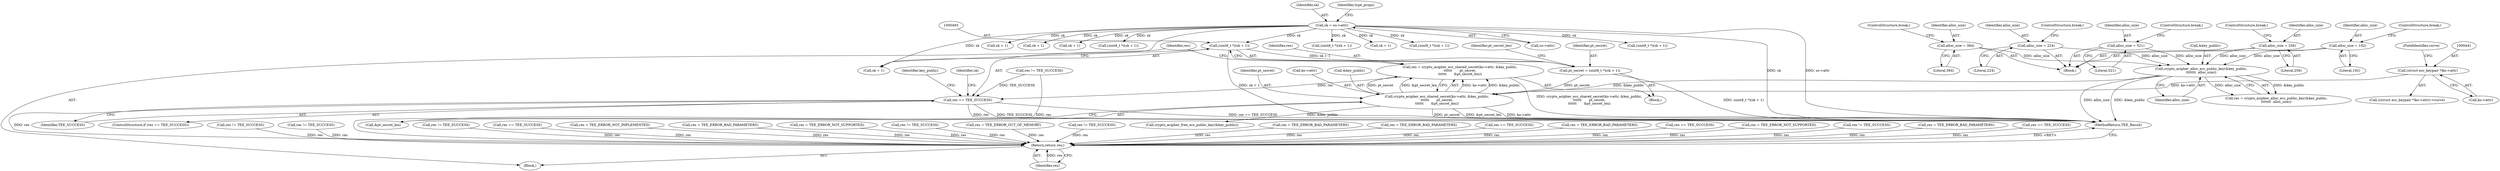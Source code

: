 digraph "0_optee_os_a637243270fc1faae16de059091795c32d86e65e@API" {
"1000502" [label="(Call,res = crypto_acipher_ecc_shared_secret(ko->attr, &key_public,\n\t\t\t\t\t\t       pt_secret,\n\t\t\t\t\t\t       &pt_secret_len))"];
"1000504" [label="(Call,crypto_acipher_ecc_shared_secret(ko->attr, &key_public,\n\t\t\t\t\t\t       pt_secret,\n\t\t\t\t\t\t       &pt_secret_len))"];
"1000440" [label="(Call,(struct ecc_keypair *)ko->attr)"];
"1000426" [label="(Call,crypto_acipher_alloc_ecc_public_key(&key_public,\n\t\t\t\t\t\t\t  alloc_size))"];
"1000395" [label="(Call,alloc_size = 192)"];
"1000410" [label="(Call,alloc_size = 384)"];
"1000400" [label="(Call,alloc_size = 224)"];
"1000415" [label="(Call,alloc_size = 521)"];
"1000405" [label="(Call,alloc_size = 256)"];
"1000490" [label="(Call,pt_secret = (uint8_t *)(sk + 1))"];
"1000492" [label="(Call,(uint8_t *)(sk + 1))"];
"1000211" [label="(Call,sk = so->attr)"];
"1000514" [label="(Call,res == TEE_SUCCESS)"];
"1000847" [label="(Return,return res;)"];
"1000439" [label="(Call,((struct ecc_keypair *)ko->attr)->curve)"];
"1000498" [label="(Identifier,pt_secret_len)"];
"1000412" [label="(Literal,384)"];
"1000417" [label="(Literal,521)"];
"1000427" [label="(Call,&key_public)"];
"1000113" [label="(Block,)"];
"1000212" [label="(Identifier,sk)"];
"1000847" [label="(Return,return res;)"];
"1000416" [label="(Identifier,alloc_size)"];
"1000194" [label="(Call,res != TEE_SUCCESS)"];
"1000402" [label="(Literal,224)"];
"1000514" [label="(Call,res == TEE_SUCCESS)"];
"1000211" [label="(Call,sk = so->attr)"];
"1000508" [label="(Call,&key_public)"];
"1000217" [label="(Identifier,type_props)"];
"1000491" [label="(Identifier,pt_secret)"];
"1000415" [label="(Call,alloc_size = 521)"];
"1000534" [label="(Call,crypto_acipher_free_ecc_public_key(&key_public))"];
"1000687" [label="(Call,res != TEE_SUCCESS)"];
"1000396" [label="(Identifier,alloc_size)"];
"1000408" [label="(ControlStructure,break;)"];
"1000442" [label="(Call,ko->attr)"];
"1000393" [label="(Block,)"];
"1000492" [label="(Call,(uint8_t *)(sk + 1))"];
"1000407" [label="(Literal,256)"];
"1000510" [label="(Identifier,pt_secret)"];
"1000503" [label="(Identifier,res)"];
"1000849" [label="(MethodReturn,TEE_Result)"];
"1000424" [label="(Call,res = crypto_acipher_alloc_ecc_public_key(&key_public,\n\t\t\t\t\t\t\t  alloc_size))"];
"1000712" [label="(Call,(uint8_t *)(sk + 1))"];
"1000588" [label="(Call,res != TEE_SUCCESS)"];
"1000400" [label="(Call,alloc_size = 224)"];
"1000328" [label="(Call,sk + 1)"];
"1000815" [label="(Call,sk + 1)"];
"1000617" [label="(Call,sk + 1)"];
"1000314" [label="(Call,res == TEE_SUCCESS)"];
"1000413" [label="(ControlStructure,break;)"];
"1000429" [label="(Identifier,alloc_size)"];
"1000494" [label="(Call,sk + 1)"];
"1000420" [label="(Call,res = TEE_ERROR_NOT_IMPLEMENTED)"];
"1000698" [label="(Call,res = TEE_ERROR_BAD_PARAMETERS)"];
"1000426" [label="(Call,crypto_acipher_alloc_ecc_public_key(&key_public,\n\t\t\t\t\t\t\t  alloc_size))"];
"1000406" [label="(Identifier,alloc_size)"];
"1000405" [label="(Call,alloc_size = 256)"];
"1000841" [label="(Call,res = TEE_ERROR_NOT_SUPPORTED)"];
"1000398" [label="(ControlStructure,break;)"];
"1000418" [label="(ControlStructure,break;)"];
"1000787" [label="(Call,res != TEE_SUCCESS)"];
"1000344" [label="(Call,res = TEE_ERROR_OUT_OF_MEMORY)"];
"1000207" [label="(Call,res != TEE_SUCCESS)"];
"1000848" [label="(Identifier,res)"];
"1000516" [label="(Identifier,TEE_SUCCESS)"];
"1000359" [label="(Block,)"];
"1000504" [label="(Call,crypto_acipher_ecc_shared_secret(ko->attr, &key_public,\n\t\t\t\t\t\t       pt_secret,\n\t\t\t\t\t\t       &pt_secret_len))"];
"1000502" [label="(Call,res = crypto_acipher_ecc_shared_secret(ko->attr, &key_public,\n\t\t\t\t\t\t       pt_secret,\n\t\t\t\t\t\t       &pt_secret_len))"];
"1000536" [label="(Identifier,key_public)"];
"1000615" [label="(Call,(uint8_t *)(sk + 1))"];
"1000401" [label="(Identifier,alloc_size)"];
"1000505" [label="(Call,ko->attr)"];
"1000520" [label="(Identifier,sk)"];
"1000440" [label="(Call,(struct ecc_keypair *)ko->attr)"];
"1000599" [label="(Call,res = TEE_ERROR_BAD_PARAMETERS)"];
"1000511" [label="(Call,&pt_secret_len)"];
"1000490" [label="(Call,pt_secret = (uint8_t *)(sk + 1))"];
"1000445" [label="(FieldIdentifier,curve)"];
"1000410" [label="(Call,alloc_size = 384)"];
"1000395" [label="(Call,alloc_size = 192)"];
"1000513" [label="(ControlStructure,if (res == TEE_SUCCESS))"];
"1000385" [label="(Call,res = TEE_ERROR_BAD_PARAMETERS)"];
"1000622" [label="(Call,res == TEE_SUCCESS)"];
"1000515" [label="(Identifier,res)"];
"1000255" [label="(Call,res = TEE_ERROR_BAD_PARAMETERS)"];
"1000820" [label="(Call,res == TEE_SUCCESS)"];
"1000213" [label="(Call,so->attr)"];
"1000326" [label="(Call,(uint8_t *)(sk + 1))"];
"1000228" [label="(Call,res = TEE_ERROR_NOT_SUPPORTED)"];
"1000714" [label="(Call,sk + 1)"];
"1000813" [label="(Call,(uint8_t *)(sk + 1))"];
"1000431" [label="(Call,res != TEE_SUCCESS)"];
"1000397" [label="(Literal,192)"];
"1000180" [label="(Call,res != TEE_SUCCESS)"];
"1000411" [label="(Identifier,alloc_size)"];
"1000403" [label="(ControlStructure,break;)"];
"1000798" [label="(Call,res = TEE_ERROR_BAD_PARAMETERS)"];
"1000719" [label="(Call,res == TEE_SUCCESS)"];
"1000502" -> "1000359"  [label="AST: "];
"1000502" -> "1000504"  [label="CFG: "];
"1000503" -> "1000502"  [label="AST: "];
"1000504" -> "1000502"  [label="AST: "];
"1000515" -> "1000502"  [label="CFG: "];
"1000502" -> "1000849"  [label="DDG: crypto_acipher_ecc_shared_secret(ko->attr, &key_public,\n\t\t\t\t\t\t       pt_secret,\n\t\t\t\t\t\t       &pt_secret_len)"];
"1000504" -> "1000502"  [label="DDG: ko->attr"];
"1000504" -> "1000502"  [label="DDG: &key_public"];
"1000504" -> "1000502"  [label="DDG: pt_secret"];
"1000504" -> "1000502"  [label="DDG: &pt_secret_len"];
"1000502" -> "1000514"  [label="DDG: res"];
"1000504" -> "1000511"  [label="CFG: "];
"1000505" -> "1000504"  [label="AST: "];
"1000508" -> "1000504"  [label="AST: "];
"1000510" -> "1000504"  [label="AST: "];
"1000511" -> "1000504"  [label="AST: "];
"1000504" -> "1000849"  [label="DDG: &pt_secret_len"];
"1000504" -> "1000849"  [label="DDG: ko->attr"];
"1000504" -> "1000849"  [label="DDG: pt_secret"];
"1000440" -> "1000504"  [label="DDG: ko->attr"];
"1000426" -> "1000504"  [label="DDG: &key_public"];
"1000490" -> "1000504"  [label="DDG: pt_secret"];
"1000504" -> "1000534"  [label="DDG: &key_public"];
"1000440" -> "1000439"  [label="AST: "];
"1000440" -> "1000442"  [label="CFG: "];
"1000441" -> "1000440"  [label="AST: "];
"1000442" -> "1000440"  [label="AST: "];
"1000445" -> "1000440"  [label="CFG: "];
"1000426" -> "1000424"  [label="AST: "];
"1000426" -> "1000429"  [label="CFG: "];
"1000427" -> "1000426"  [label="AST: "];
"1000429" -> "1000426"  [label="AST: "];
"1000424" -> "1000426"  [label="CFG: "];
"1000426" -> "1000849"  [label="DDG: &key_public"];
"1000426" -> "1000849"  [label="DDG: alloc_size"];
"1000426" -> "1000424"  [label="DDG: &key_public"];
"1000426" -> "1000424"  [label="DDG: alloc_size"];
"1000395" -> "1000426"  [label="DDG: alloc_size"];
"1000410" -> "1000426"  [label="DDG: alloc_size"];
"1000400" -> "1000426"  [label="DDG: alloc_size"];
"1000415" -> "1000426"  [label="DDG: alloc_size"];
"1000405" -> "1000426"  [label="DDG: alloc_size"];
"1000395" -> "1000393"  [label="AST: "];
"1000395" -> "1000397"  [label="CFG: "];
"1000396" -> "1000395"  [label="AST: "];
"1000397" -> "1000395"  [label="AST: "];
"1000398" -> "1000395"  [label="CFG: "];
"1000410" -> "1000393"  [label="AST: "];
"1000410" -> "1000412"  [label="CFG: "];
"1000411" -> "1000410"  [label="AST: "];
"1000412" -> "1000410"  [label="AST: "];
"1000413" -> "1000410"  [label="CFG: "];
"1000400" -> "1000393"  [label="AST: "];
"1000400" -> "1000402"  [label="CFG: "];
"1000401" -> "1000400"  [label="AST: "];
"1000402" -> "1000400"  [label="AST: "];
"1000403" -> "1000400"  [label="CFG: "];
"1000415" -> "1000393"  [label="AST: "];
"1000415" -> "1000417"  [label="CFG: "];
"1000416" -> "1000415"  [label="AST: "];
"1000417" -> "1000415"  [label="AST: "];
"1000418" -> "1000415"  [label="CFG: "];
"1000405" -> "1000393"  [label="AST: "];
"1000405" -> "1000407"  [label="CFG: "];
"1000406" -> "1000405"  [label="AST: "];
"1000407" -> "1000405"  [label="AST: "];
"1000408" -> "1000405"  [label="CFG: "];
"1000490" -> "1000359"  [label="AST: "];
"1000490" -> "1000492"  [label="CFG: "];
"1000491" -> "1000490"  [label="AST: "];
"1000492" -> "1000490"  [label="AST: "];
"1000498" -> "1000490"  [label="CFG: "];
"1000490" -> "1000849"  [label="DDG: (uint8_t *)(sk + 1)"];
"1000492" -> "1000490"  [label="DDG: sk + 1"];
"1000492" -> "1000494"  [label="CFG: "];
"1000493" -> "1000492"  [label="AST: "];
"1000494" -> "1000492"  [label="AST: "];
"1000492" -> "1000849"  [label="DDG: sk + 1"];
"1000211" -> "1000492"  [label="DDG: sk"];
"1000211" -> "1000113"  [label="AST: "];
"1000211" -> "1000213"  [label="CFG: "];
"1000212" -> "1000211"  [label="AST: "];
"1000213" -> "1000211"  [label="AST: "];
"1000217" -> "1000211"  [label="CFG: "];
"1000211" -> "1000849"  [label="DDG: sk"];
"1000211" -> "1000849"  [label="DDG: so->attr"];
"1000211" -> "1000326"  [label="DDG: sk"];
"1000211" -> "1000328"  [label="DDG: sk"];
"1000211" -> "1000494"  [label="DDG: sk"];
"1000211" -> "1000615"  [label="DDG: sk"];
"1000211" -> "1000617"  [label="DDG: sk"];
"1000211" -> "1000712"  [label="DDG: sk"];
"1000211" -> "1000714"  [label="DDG: sk"];
"1000211" -> "1000813"  [label="DDG: sk"];
"1000211" -> "1000815"  [label="DDG: sk"];
"1000514" -> "1000513"  [label="AST: "];
"1000514" -> "1000516"  [label="CFG: "];
"1000515" -> "1000514"  [label="AST: "];
"1000516" -> "1000514"  [label="AST: "];
"1000520" -> "1000514"  [label="CFG: "];
"1000536" -> "1000514"  [label="CFG: "];
"1000514" -> "1000849"  [label="DDG: res == TEE_SUCCESS"];
"1000514" -> "1000849"  [label="DDG: res"];
"1000514" -> "1000849"  [label="DDG: TEE_SUCCESS"];
"1000431" -> "1000514"  [label="DDG: TEE_SUCCESS"];
"1000514" -> "1000847"  [label="DDG: res"];
"1000847" -> "1000113"  [label="AST: "];
"1000847" -> "1000848"  [label="CFG: "];
"1000848" -> "1000847"  [label="AST: "];
"1000849" -> "1000847"  [label="CFG: "];
"1000847" -> "1000849"  [label="DDG: <RET>"];
"1000848" -> "1000847"  [label="DDG: res"];
"1000798" -> "1000847"  [label="DDG: res"];
"1000207" -> "1000847"  [label="DDG: res"];
"1000431" -> "1000847"  [label="DDG: res"];
"1000719" -> "1000847"  [label="DDG: res"];
"1000841" -> "1000847"  [label="DDG: res"];
"1000687" -> "1000847"  [label="DDG: res"];
"1000420" -> "1000847"  [label="DDG: res"];
"1000385" -> "1000847"  [label="DDG: res"];
"1000255" -> "1000847"  [label="DDG: res"];
"1000344" -> "1000847"  [label="DDG: res"];
"1000820" -> "1000847"  [label="DDG: res"];
"1000588" -> "1000847"  [label="DDG: res"];
"1000622" -> "1000847"  [label="DDG: res"];
"1000787" -> "1000847"  [label="DDG: res"];
"1000314" -> "1000847"  [label="DDG: res"];
"1000194" -> "1000847"  [label="DDG: res"];
"1000599" -> "1000847"  [label="DDG: res"];
"1000228" -> "1000847"  [label="DDG: res"];
"1000698" -> "1000847"  [label="DDG: res"];
"1000180" -> "1000847"  [label="DDG: res"];
}
